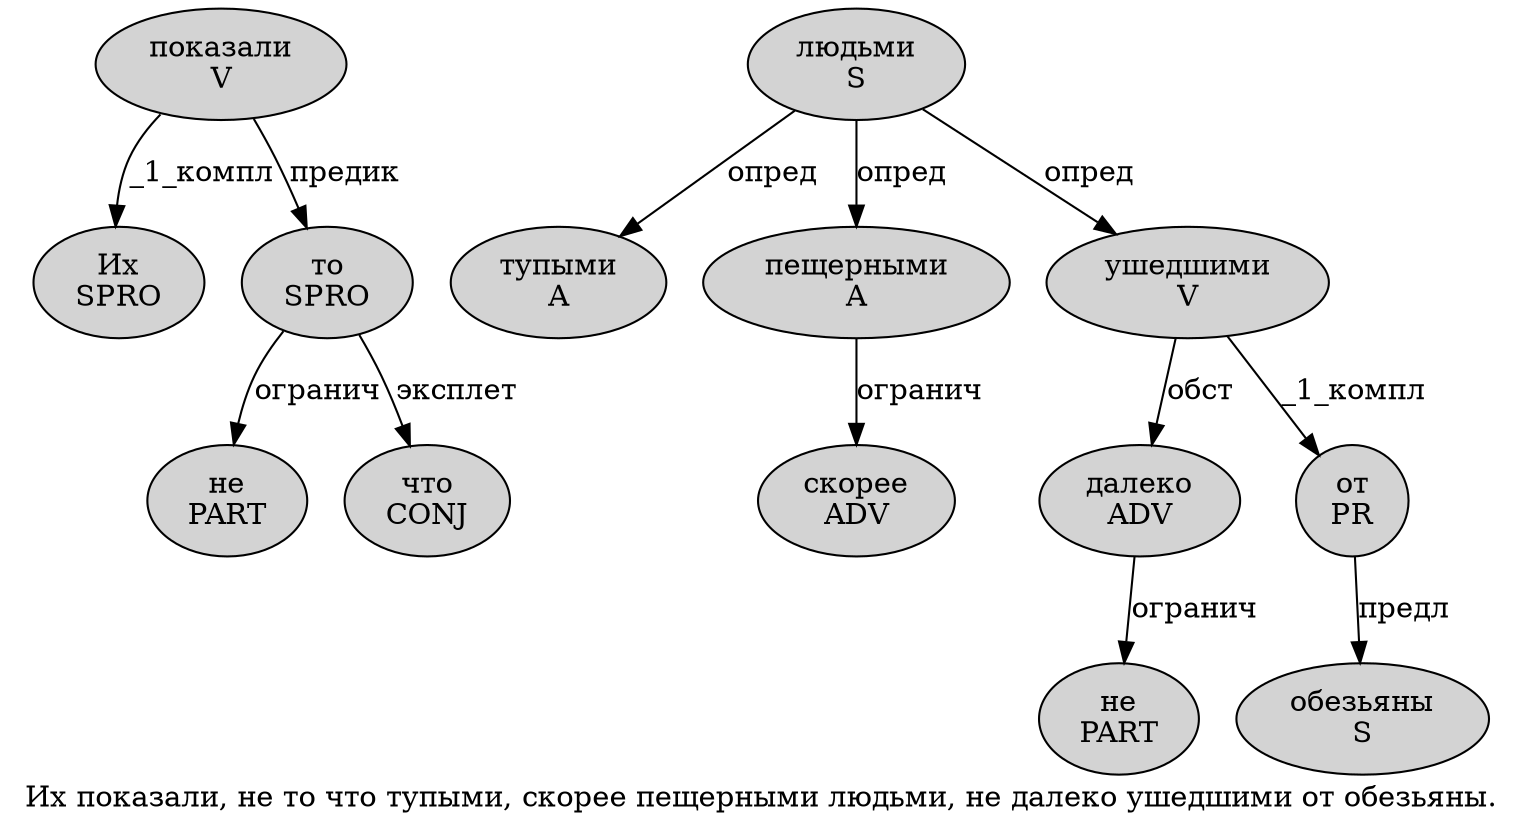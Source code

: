 digraph SENTENCE_3686 {
	graph [label="Их показали, не то что тупыми, скорее пещерными людьми, не далеко ушедшими от обезьяны."]
	node [style=filled]
		0 [label="Их
SPRO" color="" fillcolor=lightgray penwidth=1 shape=ellipse]
		1 [label="показали
V" color="" fillcolor=lightgray penwidth=1 shape=ellipse]
		3 [label="не
PART" color="" fillcolor=lightgray penwidth=1 shape=ellipse]
		4 [label="то
SPRO" color="" fillcolor=lightgray penwidth=1 shape=ellipse]
		5 [label="что
CONJ" color="" fillcolor=lightgray penwidth=1 shape=ellipse]
		6 [label="тупыми
A" color="" fillcolor=lightgray penwidth=1 shape=ellipse]
		8 [label="скорее
ADV" color="" fillcolor=lightgray penwidth=1 shape=ellipse]
		9 [label="пещерными
A" color="" fillcolor=lightgray penwidth=1 shape=ellipse]
		10 [label="людьми
S" color="" fillcolor=lightgray penwidth=1 shape=ellipse]
		12 [label="не
PART" color="" fillcolor=lightgray penwidth=1 shape=ellipse]
		13 [label="далеко
ADV" color="" fillcolor=lightgray penwidth=1 shape=ellipse]
		14 [label="ушедшими
V" color="" fillcolor=lightgray penwidth=1 shape=ellipse]
		15 [label="от
PR" color="" fillcolor=lightgray penwidth=1 shape=ellipse]
		16 [label="обезьяны
S" color="" fillcolor=lightgray penwidth=1 shape=ellipse]
			15 -> 16 [label="предл"]
			10 -> 6 [label="опред"]
			10 -> 9 [label="опред"]
			10 -> 14 [label="опред"]
			14 -> 13 [label="обст"]
			14 -> 15 [label="_1_компл"]
			9 -> 8 [label="огранич"]
			4 -> 3 [label="огранич"]
			4 -> 5 [label="эксплет"]
			1 -> 0 [label="_1_компл"]
			1 -> 4 [label="предик"]
			13 -> 12 [label="огранич"]
}